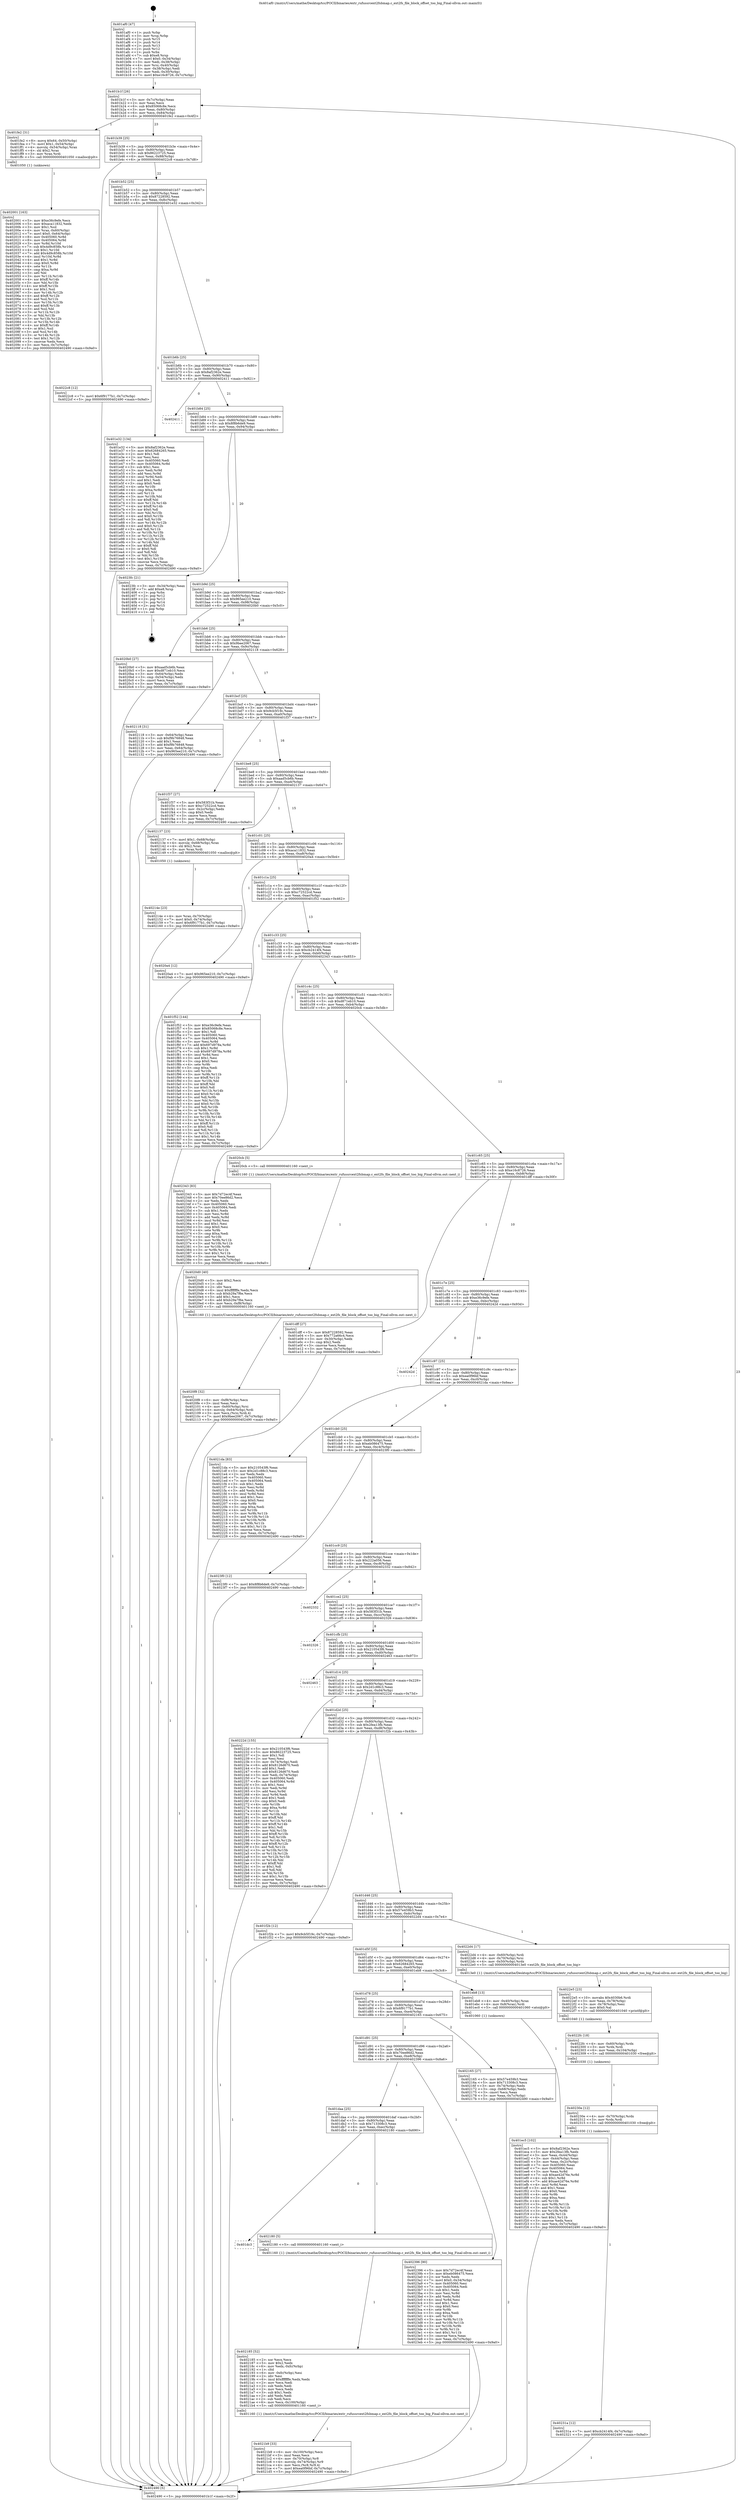digraph "0x401af0" {
  label = "0x401af0 (/mnt/c/Users/mathe/Desktop/tcc/POCII/binaries/extr_rufussrcext2fsbmap.c_ext2fs_file_block_offset_too_big_Final-ollvm.out::main(0))"
  labelloc = "t"
  node[shape=record]

  Entry [label="",width=0.3,height=0.3,shape=circle,fillcolor=black,style=filled]
  "0x401b1f" [label="{
     0x401b1f [26]\l
     | [instrs]\l
     &nbsp;&nbsp;0x401b1f \<+3\>: mov -0x7c(%rbp),%eax\l
     &nbsp;&nbsp;0x401b22 \<+2\>: mov %eax,%ecx\l
     &nbsp;&nbsp;0x401b24 \<+6\>: sub $0x85068c8e,%ecx\l
     &nbsp;&nbsp;0x401b2a \<+3\>: mov %eax,-0x80(%rbp)\l
     &nbsp;&nbsp;0x401b2d \<+6\>: mov %ecx,-0x84(%rbp)\l
     &nbsp;&nbsp;0x401b33 \<+6\>: je 0000000000401fe2 \<main+0x4f2\>\l
  }"]
  "0x401fe2" [label="{
     0x401fe2 [31]\l
     | [instrs]\l
     &nbsp;&nbsp;0x401fe2 \<+8\>: movq $0x64,-0x50(%rbp)\l
     &nbsp;&nbsp;0x401fea \<+7\>: movl $0x1,-0x54(%rbp)\l
     &nbsp;&nbsp;0x401ff1 \<+4\>: movslq -0x54(%rbp),%rax\l
     &nbsp;&nbsp;0x401ff5 \<+4\>: shl $0x2,%rax\l
     &nbsp;&nbsp;0x401ff9 \<+3\>: mov %rax,%rdi\l
     &nbsp;&nbsp;0x401ffc \<+5\>: call 0000000000401050 \<malloc@plt\>\l
     | [calls]\l
     &nbsp;&nbsp;0x401050 \{1\} (unknown)\l
  }"]
  "0x401b39" [label="{
     0x401b39 [25]\l
     | [instrs]\l
     &nbsp;&nbsp;0x401b39 \<+5\>: jmp 0000000000401b3e \<main+0x4e\>\l
     &nbsp;&nbsp;0x401b3e \<+3\>: mov -0x80(%rbp),%eax\l
     &nbsp;&nbsp;0x401b41 \<+5\>: sub $0x86223725,%eax\l
     &nbsp;&nbsp;0x401b46 \<+6\>: mov %eax,-0x88(%rbp)\l
     &nbsp;&nbsp;0x401b4c \<+6\>: je 00000000004022c8 \<main+0x7d8\>\l
  }"]
  Exit [label="",width=0.3,height=0.3,shape=circle,fillcolor=black,style=filled,peripheries=2]
  "0x4022c8" [label="{
     0x4022c8 [12]\l
     | [instrs]\l
     &nbsp;&nbsp;0x4022c8 \<+7\>: movl $0x6f9177b1,-0x7c(%rbp)\l
     &nbsp;&nbsp;0x4022cf \<+5\>: jmp 0000000000402490 \<main+0x9a0\>\l
  }"]
  "0x401b52" [label="{
     0x401b52 [25]\l
     | [instrs]\l
     &nbsp;&nbsp;0x401b52 \<+5\>: jmp 0000000000401b57 \<main+0x67\>\l
     &nbsp;&nbsp;0x401b57 \<+3\>: mov -0x80(%rbp),%eax\l
     &nbsp;&nbsp;0x401b5a \<+5\>: sub $0x87228592,%eax\l
     &nbsp;&nbsp;0x401b5f \<+6\>: mov %eax,-0x8c(%rbp)\l
     &nbsp;&nbsp;0x401b65 \<+6\>: je 0000000000401e32 \<main+0x342\>\l
  }"]
  "0x40231a" [label="{
     0x40231a [12]\l
     | [instrs]\l
     &nbsp;&nbsp;0x40231a \<+7\>: movl $0xcb2414f4,-0x7c(%rbp)\l
     &nbsp;&nbsp;0x402321 \<+5\>: jmp 0000000000402490 \<main+0x9a0\>\l
  }"]
  "0x401e32" [label="{
     0x401e32 [134]\l
     | [instrs]\l
     &nbsp;&nbsp;0x401e32 \<+5\>: mov $0x8af2362e,%eax\l
     &nbsp;&nbsp;0x401e37 \<+5\>: mov $0x62684265,%ecx\l
     &nbsp;&nbsp;0x401e3c \<+2\>: mov $0x1,%dl\l
     &nbsp;&nbsp;0x401e3e \<+2\>: xor %esi,%esi\l
     &nbsp;&nbsp;0x401e40 \<+7\>: mov 0x405060,%edi\l
     &nbsp;&nbsp;0x401e47 \<+8\>: mov 0x405064,%r8d\l
     &nbsp;&nbsp;0x401e4f \<+3\>: sub $0x1,%esi\l
     &nbsp;&nbsp;0x401e52 \<+3\>: mov %edi,%r9d\l
     &nbsp;&nbsp;0x401e55 \<+3\>: add %esi,%r9d\l
     &nbsp;&nbsp;0x401e58 \<+4\>: imul %r9d,%edi\l
     &nbsp;&nbsp;0x401e5c \<+3\>: and $0x1,%edi\l
     &nbsp;&nbsp;0x401e5f \<+3\>: cmp $0x0,%edi\l
     &nbsp;&nbsp;0x401e62 \<+4\>: sete %r10b\l
     &nbsp;&nbsp;0x401e66 \<+4\>: cmp $0xa,%r8d\l
     &nbsp;&nbsp;0x401e6a \<+4\>: setl %r11b\l
     &nbsp;&nbsp;0x401e6e \<+3\>: mov %r10b,%bl\l
     &nbsp;&nbsp;0x401e71 \<+3\>: xor $0xff,%bl\l
     &nbsp;&nbsp;0x401e74 \<+3\>: mov %r11b,%r14b\l
     &nbsp;&nbsp;0x401e77 \<+4\>: xor $0xff,%r14b\l
     &nbsp;&nbsp;0x401e7b \<+3\>: xor $0x0,%dl\l
     &nbsp;&nbsp;0x401e7e \<+3\>: mov %bl,%r15b\l
     &nbsp;&nbsp;0x401e81 \<+4\>: and $0x0,%r15b\l
     &nbsp;&nbsp;0x401e85 \<+3\>: and %dl,%r10b\l
     &nbsp;&nbsp;0x401e88 \<+3\>: mov %r14b,%r12b\l
     &nbsp;&nbsp;0x401e8b \<+4\>: and $0x0,%r12b\l
     &nbsp;&nbsp;0x401e8f \<+3\>: and %dl,%r11b\l
     &nbsp;&nbsp;0x401e92 \<+3\>: or %r10b,%r15b\l
     &nbsp;&nbsp;0x401e95 \<+3\>: or %r11b,%r12b\l
     &nbsp;&nbsp;0x401e98 \<+3\>: xor %r12b,%r15b\l
     &nbsp;&nbsp;0x401e9b \<+3\>: or %r14b,%bl\l
     &nbsp;&nbsp;0x401e9e \<+3\>: xor $0xff,%bl\l
     &nbsp;&nbsp;0x401ea1 \<+3\>: or $0x0,%dl\l
     &nbsp;&nbsp;0x401ea4 \<+2\>: and %dl,%bl\l
     &nbsp;&nbsp;0x401ea6 \<+3\>: or %bl,%r15b\l
     &nbsp;&nbsp;0x401ea9 \<+4\>: test $0x1,%r15b\l
     &nbsp;&nbsp;0x401ead \<+3\>: cmovne %ecx,%eax\l
     &nbsp;&nbsp;0x401eb0 \<+3\>: mov %eax,-0x7c(%rbp)\l
     &nbsp;&nbsp;0x401eb3 \<+5\>: jmp 0000000000402490 \<main+0x9a0\>\l
  }"]
  "0x401b6b" [label="{
     0x401b6b [25]\l
     | [instrs]\l
     &nbsp;&nbsp;0x401b6b \<+5\>: jmp 0000000000401b70 \<main+0x80\>\l
     &nbsp;&nbsp;0x401b70 \<+3\>: mov -0x80(%rbp),%eax\l
     &nbsp;&nbsp;0x401b73 \<+5\>: sub $0x8af2362e,%eax\l
     &nbsp;&nbsp;0x401b78 \<+6\>: mov %eax,-0x90(%rbp)\l
     &nbsp;&nbsp;0x401b7e \<+6\>: je 0000000000402411 \<main+0x921\>\l
  }"]
  "0x40230e" [label="{
     0x40230e [12]\l
     | [instrs]\l
     &nbsp;&nbsp;0x40230e \<+4\>: mov -0x70(%rbp),%rdx\l
     &nbsp;&nbsp;0x402312 \<+3\>: mov %rdx,%rdi\l
     &nbsp;&nbsp;0x402315 \<+5\>: call 0000000000401030 \<free@plt\>\l
     | [calls]\l
     &nbsp;&nbsp;0x401030 \{1\} (unknown)\l
  }"]
  "0x402411" [label="{
     0x402411\l
  }", style=dashed]
  "0x401b84" [label="{
     0x401b84 [25]\l
     | [instrs]\l
     &nbsp;&nbsp;0x401b84 \<+5\>: jmp 0000000000401b89 \<main+0x99\>\l
     &nbsp;&nbsp;0x401b89 \<+3\>: mov -0x80(%rbp),%eax\l
     &nbsp;&nbsp;0x401b8c \<+5\>: sub $0x8f8b6de9,%eax\l
     &nbsp;&nbsp;0x401b91 \<+6\>: mov %eax,-0x94(%rbp)\l
     &nbsp;&nbsp;0x401b97 \<+6\>: je 00000000004023fc \<main+0x90c\>\l
  }"]
  "0x4022fc" [label="{
     0x4022fc [18]\l
     | [instrs]\l
     &nbsp;&nbsp;0x4022fc \<+4\>: mov -0x60(%rbp),%rdx\l
     &nbsp;&nbsp;0x402300 \<+3\>: mov %rdx,%rdi\l
     &nbsp;&nbsp;0x402303 \<+6\>: mov %eax,-0x104(%rbp)\l
     &nbsp;&nbsp;0x402309 \<+5\>: call 0000000000401030 \<free@plt\>\l
     | [calls]\l
     &nbsp;&nbsp;0x401030 \{1\} (unknown)\l
  }"]
  "0x4023fc" [label="{
     0x4023fc [21]\l
     | [instrs]\l
     &nbsp;&nbsp;0x4023fc \<+3\>: mov -0x34(%rbp),%eax\l
     &nbsp;&nbsp;0x4023ff \<+7\>: add $0xe8,%rsp\l
     &nbsp;&nbsp;0x402406 \<+1\>: pop %rbx\l
     &nbsp;&nbsp;0x402407 \<+2\>: pop %r12\l
     &nbsp;&nbsp;0x402409 \<+2\>: pop %r13\l
     &nbsp;&nbsp;0x40240b \<+2\>: pop %r14\l
     &nbsp;&nbsp;0x40240d \<+2\>: pop %r15\l
     &nbsp;&nbsp;0x40240f \<+1\>: pop %rbp\l
     &nbsp;&nbsp;0x402410 \<+1\>: ret\l
  }"]
  "0x401b9d" [label="{
     0x401b9d [25]\l
     | [instrs]\l
     &nbsp;&nbsp;0x401b9d \<+5\>: jmp 0000000000401ba2 \<main+0xb2\>\l
     &nbsp;&nbsp;0x401ba2 \<+3\>: mov -0x80(%rbp),%eax\l
     &nbsp;&nbsp;0x401ba5 \<+5\>: sub $0x965ee210,%eax\l
     &nbsp;&nbsp;0x401baa \<+6\>: mov %eax,-0x98(%rbp)\l
     &nbsp;&nbsp;0x401bb0 \<+6\>: je 00000000004020b0 \<main+0x5c0\>\l
  }"]
  "0x4022e5" [label="{
     0x4022e5 [23]\l
     | [instrs]\l
     &nbsp;&nbsp;0x4022e5 \<+10\>: movabs $0x4030b6,%rdi\l
     &nbsp;&nbsp;0x4022ef \<+3\>: mov %eax,-0x78(%rbp)\l
     &nbsp;&nbsp;0x4022f2 \<+3\>: mov -0x78(%rbp),%esi\l
     &nbsp;&nbsp;0x4022f5 \<+2\>: mov $0x0,%al\l
     &nbsp;&nbsp;0x4022f7 \<+5\>: call 0000000000401040 \<printf@plt\>\l
     | [calls]\l
     &nbsp;&nbsp;0x401040 \{1\} (unknown)\l
  }"]
  "0x4020b0" [label="{
     0x4020b0 [27]\l
     | [instrs]\l
     &nbsp;&nbsp;0x4020b0 \<+5\>: mov $0xaad5cb6b,%eax\l
     &nbsp;&nbsp;0x4020b5 \<+5\>: mov $0xd871eb10,%ecx\l
     &nbsp;&nbsp;0x4020ba \<+3\>: mov -0x64(%rbp),%edx\l
     &nbsp;&nbsp;0x4020bd \<+3\>: cmp -0x54(%rbp),%edx\l
     &nbsp;&nbsp;0x4020c0 \<+3\>: cmovl %ecx,%eax\l
     &nbsp;&nbsp;0x4020c3 \<+3\>: mov %eax,-0x7c(%rbp)\l
     &nbsp;&nbsp;0x4020c6 \<+5\>: jmp 0000000000402490 \<main+0x9a0\>\l
  }"]
  "0x401bb6" [label="{
     0x401bb6 [25]\l
     | [instrs]\l
     &nbsp;&nbsp;0x401bb6 \<+5\>: jmp 0000000000401bbb \<main+0xcb\>\l
     &nbsp;&nbsp;0x401bbb \<+3\>: mov -0x80(%rbp),%eax\l
     &nbsp;&nbsp;0x401bbe \<+5\>: sub $0x9bee2067,%eax\l
     &nbsp;&nbsp;0x401bc3 \<+6\>: mov %eax,-0x9c(%rbp)\l
     &nbsp;&nbsp;0x401bc9 \<+6\>: je 0000000000402118 \<main+0x628\>\l
  }"]
  "0x4021b9" [label="{
     0x4021b9 [33]\l
     | [instrs]\l
     &nbsp;&nbsp;0x4021b9 \<+6\>: mov -0x100(%rbp),%ecx\l
     &nbsp;&nbsp;0x4021bf \<+3\>: imul %eax,%ecx\l
     &nbsp;&nbsp;0x4021c2 \<+4\>: mov -0x70(%rbp),%r8\l
     &nbsp;&nbsp;0x4021c6 \<+4\>: movslq -0x74(%rbp),%r9\l
     &nbsp;&nbsp;0x4021ca \<+4\>: mov %ecx,(%r8,%r9,4)\l
     &nbsp;&nbsp;0x4021ce \<+7\>: movl $0xea0f96bf,-0x7c(%rbp)\l
     &nbsp;&nbsp;0x4021d5 \<+5\>: jmp 0000000000402490 \<main+0x9a0\>\l
  }"]
  "0x402118" [label="{
     0x402118 [31]\l
     | [instrs]\l
     &nbsp;&nbsp;0x402118 \<+3\>: mov -0x64(%rbp),%eax\l
     &nbsp;&nbsp;0x40211b \<+5\>: sub $0xf9b76848,%eax\l
     &nbsp;&nbsp;0x402120 \<+3\>: add $0x1,%eax\l
     &nbsp;&nbsp;0x402123 \<+5\>: add $0xf9b76848,%eax\l
     &nbsp;&nbsp;0x402128 \<+3\>: mov %eax,-0x64(%rbp)\l
     &nbsp;&nbsp;0x40212b \<+7\>: movl $0x965ee210,-0x7c(%rbp)\l
     &nbsp;&nbsp;0x402132 \<+5\>: jmp 0000000000402490 \<main+0x9a0\>\l
  }"]
  "0x401bcf" [label="{
     0x401bcf [25]\l
     | [instrs]\l
     &nbsp;&nbsp;0x401bcf \<+5\>: jmp 0000000000401bd4 \<main+0xe4\>\l
     &nbsp;&nbsp;0x401bd4 \<+3\>: mov -0x80(%rbp),%eax\l
     &nbsp;&nbsp;0x401bd7 \<+5\>: sub $0x9cb5f19c,%eax\l
     &nbsp;&nbsp;0x401bdc \<+6\>: mov %eax,-0xa0(%rbp)\l
     &nbsp;&nbsp;0x401be2 \<+6\>: je 0000000000401f37 \<main+0x447\>\l
  }"]
  "0x402185" [label="{
     0x402185 [52]\l
     | [instrs]\l
     &nbsp;&nbsp;0x402185 \<+2\>: xor %ecx,%ecx\l
     &nbsp;&nbsp;0x402187 \<+5\>: mov $0x2,%edx\l
     &nbsp;&nbsp;0x40218c \<+6\>: mov %edx,-0xfc(%rbp)\l
     &nbsp;&nbsp;0x402192 \<+1\>: cltd\l
     &nbsp;&nbsp;0x402193 \<+6\>: mov -0xfc(%rbp),%esi\l
     &nbsp;&nbsp;0x402199 \<+2\>: idiv %esi\l
     &nbsp;&nbsp;0x40219b \<+6\>: imul $0xfffffffe,%edx,%edx\l
     &nbsp;&nbsp;0x4021a1 \<+2\>: mov %ecx,%edi\l
     &nbsp;&nbsp;0x4021a3 \<+2\>: sub %edx,%edi\l
     &nbsp;&nbsp;0x4021a5 \<+2\>: mov %ecx,%edx\l
     &nbsp;&nbsp;0x4021a7 \<+3\>: sub $0x1,%edx\l
     &nbsp;&nbsp;0x4021aa \<+2\>: add %edx,%edi\l
     &nbsp;&nbsp;0x4021ac \<+2\>: sub %edi,%ecx\l
     &nbsp;&nbsp;0x4021ae \<+6\>: mov %ecx,-0x100(%rbp)\l
     &nbsp;&nbsp;0x4021b4 \<+5\>: call 0000000000401160 \<next_i\>\l
     | [calls]\l
     &nbsp;&nbsp;0x401160 \{1\} (/mnt/c/Users/mathe/Desktop/tcc/POCII/binaries/extr_rufussrcext2fsbmap.c_ext2fs_file_block_offset_too_big_Final-ollvm.out::next_i)\l
  }"]
  "0x401f37" [label="{
     0x401f37 [27]\l
     | [instrs]\l
     &nbsp;&nbsp;0x401f37 \<+5\>: mov $0x583f31b,%eax\l
     &nbsp;&nbsp;0x401f3c \<+5\>: mov $0xc72522cd,%ecx\l
     &nbsp;&nbsp;0x401f41 \<+3\>: mov -0x2c(%rbp),%edx\l
     &nbsp;&nbsp;0x401f44 \<+3\>: cmp $0x0,%edx\l
     &nbsp;&nbsp;0x401f47 \<+3\>: cmove %ecx,%eax\l
     &nbsp;&nbsp;0x401f4a \<+3\>: mov %eax,-0x7c(%rbp)\l
     &nbsp;&nbsp;0x401f4d \<+5\>: jmp 0000000000402490 \<main+0x9a0\>\l
  }"]
  "0x401be8" [label="{
     0x401be8 [25]\l
     | [instrs]\l
     &nbsp;&nbsp;0x401be8 \<+5\>: jmp 0000000000401bed \<main+0xfd\>\l
     &nbsp;&nbsp;0x401bed \<+3\>: mov -0x80(%rbp),%eax\l
     &nbsp;&nbsp;0x401bf0 \<+5\>: sub $0xaad5cb6b,%eax\l
     &nbsp;&nbsp;0x401bf5 \<+6\>: mov %eax,-0xa4(%rbp)\l
     &nbsp;&nbsp;0x401bfb \<+6\>: je 0000000000402137 \<main+0x647\>\l
  }"]
  "0x401dc3" [label="{
     0x401dc3\l
  }", style=dashed]
  "0x402137" [label="{
     0x402137 [23]\l
     | [instrs]\l
     &nbsp;&nbsp;0x402137 \<+7\>: movl $0x1,-0x68(%rbp)\l
     &nbsp;&nbsp;0x40213e \<+4\>: movslq -0x68(%rbp),%rax\l
     &nbsp;&nbsp;0x402142 \<+4\>: shl $0x2,%rax\l
     &nbsp;&nbsp;0x402146 \<+3\>: mov %rax,%rdi\l
     &nbsp;&nbsp;0x402149 \<+5\>: call 0000000000401050 \<malloc@plt\>\l
     | [calls]\l
     &nbsp;&nbsp;0x401050 \{1\} (unknown)\l
  }"]
  "0x401c01" [label="{
     0x401c01 [25]\l
     | [instrs]\l
     &nbsp;&nbsp;0x401c01 \<+5\>: jmp 0000000000401c06 \<main+0x116\>\l
     &nbsp;&nbsp;0x401c06 \<+3\>: mov -0x80(%rbp),%eax\l
     &nbsp;&nbsp;0x401c09 \<+5\>: sub $0xaca11832,%eax\l
     &nbsp;&nbsp;0x401c0e \<+6\>: mov %eax,-0xa8(%rbp)\l
     &nbsp;&nbsp;0x401c14 \<+6\>: je 00000000004020a4 \<main+0x5b4\>\l
  }"]
  "0x402180" [label="{
     0x402180 [5]\l
     | [instrs]\l
     &nbsp;&nbsp;0x402180 \<+5\>: call 0000000000401160 \<next_i\>\l
     | [calls]\l
     &nbsp;&nbsp;0x401160 \{1\} (/mnt/c/Users/mathe/Desktop/tcc/POCII/binaries/extr_rufussrcext2fsbmap.c_ext2fs_file_block_offset_too_big_Final-ollvm.out::next_i)\l
  }"]
  "0x4020a4" [label="{
     0x4020a4 [12]\l
     | [instrs]\l
     &nbsp;&nbsp;0x4020a4 \<+7\>: movl $0x965ee210,-0x7c(%rbp)\l
     &nbsp;&nbsp;0x4020ab \<+5\>: jmp 0000000000402490 \<main+0x9a0\>\l
  }"]
  "0x401c1a" [label="{
     0x401c1a [25]\l
     | [instrs]\l
     &nbsp;&nbsp;0x401c1a \<+5\>: jmp 0000000000401c1f \<main+0x12f\>\l
     &nbsp;&nbsp;0x401c1f \<+3\>: mov -0x80(%rbp),%eax\l
     &nbsp;&nbsp;0x401c22 \<+5\>: sub $0xc72522cd,%eax\l
     &nbsp;&nbsp;0x401c27 \<+6\>: mov %eax,-0xac(%rbp)\l
     &nbsp;&nbsp;0x401c2d \<+6\>: je 0000000000401f52 \<main+0x462\>\l
  }"]
  "0x401daa" [label="{
     0x401daa [25]\l
     | [instrs]\l
     &nbsp;&nbsp;0x401daa \<+5\>: jmp 0000000000401daf \<main+0x2bf\>\l
     &nbsp;&nbsp;0x401daf \<+3\>: mov -0x80(%rbp),%eax\l
     &nbsp;&nbsp;0x401db2 \<+5\>: sub $0x713308c3,%eax\l
     &nbsp;&nbsp;0x401db7 \<+6\>: mov %eax,-0xec(%rbp)\l
     &nbsp;&nbsp;0x401dbd \<+6\>: je 0000000000402180 \<main+0x690\>\l
  }"]
  "0x401f52" [label="{
     0x401f52 [144]\l
     | [instrs]\l
     &nbsp;&nbsp;0x401f52 \<+5\>: mov $0xe36c9efe,%eax\l
     &nbsp;&nbsp;0x401f57 \<+5\>: mov $0x85068c8e,%ecx\l
     &nbsp;&nbsp;0x401f5c \<+2\>: mov $0x1,%dl\l
     &nbsp;&nbsp;0x401f5e \<+7\>: mov 0x405060,%esi\l
     &nbsp;&nbsp;0x401f65 \<+7\>: mov 0x405064,%edi\l
     &nbsp;&nbsp;0x401f6c \<+3\>: mov %esi,%r8d\l
     &nbsp;&nbsp;0x401f6f \<+7\>: add $0x697d978a,%r8d\l
     &nbsp;&nbsp;0x401f76 \<+4\>: sub $0x1,%r8d\l
     &nbsp;&nbsp;0x401f7a \<+7\>: sub $0x697d978a,%r8d\l
     &nbsp;&nbsp;0x401f81 \<+4\>: imul %r8d,%esi\l
     &nbsp;&nbsp;0x401f85 \<+3\>: and $0x1,%esi\l
     &nbsp;&nbsp;0x401f88 \<+3\>: cmp $0x0,%esi\l
     &nbsp;&nbsp;0x401f8b \<+4\>: sete %r9b\l
     &nbsp;&nbsp;0x401f8f \<+3\>: cmp $0xa,%edi\l
     &nbsp;&nbsp;0x401f92 \<+4\>: setl %r10b\l
     &nbsp;&nbsp;0x401f96 \<+3\>: mov %r9b,%r11b\l
     &nbsp;&nbsp;0x401f99 \<+4\>: xor $0xff,%r11b\l
     &nbsp;&nbsp;0x401f9d \<+3\>: mov %r10b,%bl\l
     &nbsp;&nbsp;0x401fa0 \<+3\>: xor $0xff,%bl\l
     &nbsp;&nbsp;0x401fa3 \<+3\>: xor $0x0,%dl\l
     &nbsp;&nbsp;0x401fa6 \<+3\>: mov %r11b,%r14b\l
     &nbsp;&nbsp;0x401fa9 \<+4\>: and $0x0,%r14b\l
     &nbsp;&nbsp;0x401fad \<+3\>: and %dl,%r9b\l
     &nbsp;&nbsp;0x401fb0 \<+3\>: mov %bl,%r15b\l
     &nbsp;&nbsp;0x401fb3 \<+4\>: and $0x0,%r15b\l
     &nbsp;&nbsp;0x401fb7 \<+3\>: and %dl,%r10b\l
     &nbsp;&nbsp;0x401fba \<+3\>: or %r9b,%r14b\l
     &nbsp;&nbsp;0x401fbd \<+3\>: or %r10b,%r15b\l
     &nbsp;&nbsp;0x401fc0 \<+3\>: xor %r15b,%r14b\l
     &nbsp;&nbsp;0x401fc3 \<+3\>: or %bl,%r11b\l
     &nbsp;&nbsp;0x401fc6 \<+4\>: xor $0xff,%r11b\l
     &nbsp;&nbsp;0x401fca \<+3\>: or $0x0,%dl\l
     &nbsp;&nbsp;0x401fcd \<+3\>: and %dl,%r11b\l
     &nbsp;&nbsp;0x401fd0 \<+3\>: or %r11b,%r14b\l
     &nbsp;&nbsp;0x401fd3 \<+4\>: test $0x1,%r14b\l
     &nbsp;&nbsp;0x401fd7 \<+3\>: cmovne %ecx,%eax\l
     &nbsp;&nbsp;0x401fda \<+3\>: mov %eax,-0x7c(%rbp)\l
     &nbsp;&nbsp;0x401fdd \<+5\>: jmp 0000000000402490 \<main+0x9a0\>\l
  }"]
  "0x401c33" [label="{
     0x401c33 [25]\l
     | [instrs]\l
     &nbsp;&nbsp;0x401c33 \<+5\>: jmp 0000000000401c38 \<main+0x148\>\l
     &nbsp;&nbsp;0x401c38 \<+3\>: mov -0x80(%rbp),%eax\l
     &nbsp;&nbsp;0x401c3b \<+5\>: sub $0xcb2414f4,%eax\l
     &nbsp;&nbsp;0x401c40 \<+6\>: mov %eax,-0xb0(%rbp)\l
     &nbsp;&nbsp;0x401c46 \<+6\>: je 0000000000402343 \<main+0x853\>\l
  }"]
  "0x402396" [label="{
     0x402396 [90]\l
     | [instrs]\l
     &nbsp;&nbsp;0x402396 \<+5\>: mov $0x7d72ec4f,%eax\l
     &nbsp;&nbsp;0x40239b \<+5\>: mov $0xeb086475,%ecx\l
     &nbsp;&nbsp;0x4023a0 \<+2\>: xor %edx,%edx\l
     &nbsp;&nbsp;0x4023a2 \<+7\>: movl $0x0,-0x34(%rbp)\l
     &nbsp;&nbsp;0x4023a9 \<+7\>: mov 0x405060,%esi\l
     &nbsp;&nbsp;0x4023b0 \<+7\>: mov 0x405064,%edi\l
     &nbsp;&nbsp;0x4023b7 \<+3\>: sub $0x1,%edx\l
     &nbsp;&nbsp;0x4023ba \<+3\>: mov %esi,%r8d\l
     &nbsp;&nbsp;0x4023bd \<+3\>: add %edx,%r8d\l
     &nbsp;&nbsp;0x4023c0 \<+4\>: imul %r8d,%esi\l
     &nbsp;&nbsp;0x4023c4 \<+3\>: and $0x1,%esi\l
     &nbsp;&nbsp;0x4023c7 \<+3\>: cmp $0x0,%esi\l
     &nbsp;&nbsp;0x4023ca \<+4\>: sete %r9b\l
     &nbsp;&nbsp;0x4023ce \<+3\>: cmp $0xa,%edi\l
     &nbsp;&nbsp;0x4023d1 \<+4\>: setl %r10b\l
     &nbsp;&nbsp;0x4023d5 \<+3\>: mov %r9b,%r11b\l
     &nbsp;&nbsp;0x4023d8 \<+3\>: and %r10b,%r11b\l
     &nbsp;&nbsp;0x4023db \<+3\>: xor %r10b,%r9b\l
     &nbsp;&nbsp;0x4023de \<+3\>: or %r9b,%r11b\l
     &nbsp;&nbsp;0x4023e1 \<+4\>: test $0x1,%r11b\l
     &nbsp;&nbsp;0x4023e5 \<+3\>: cmovne %ecx,%eax\l
     &nbsp;&nbsp;0x4023e8 \<+3\>: mov %eax,-0x7c(%rbp)\l
     &nbsp;&nbsp;0x4023eb \<+5\>: jmp 0000000000402490 \<main+0x9a0\>\l
  }"]
  "0x402343" [label="{
     0x402343 [83]\l
     | [instrs]\l
     &nbsp;&nbsp;0x402343 \<+5\>: mov $0x7d72ec4f,%eax\l
     &nbsp;&nbsp;0x402348 \<+5\>: mov $0x70ee86d2,%ecx\l
     &nbsp;&nbsp;0x40234d \<+2\>: xor %edx,%edx\l
     &nbsp;&nbsp;0x40234f \<+7\>: mov 0x405060,%esi\l
     &nbsp;&nbsp;0x402356 \<+7\>: mov 0x405064,%edi\l
     &nbsp;&nbsp;0x40235d \<+3\>: sub $0x1,%edx\l
     &nbsp;&nbsp;0x402360 \<+3\>: mov %esi,%r8d\l
     &nbsp;&nbsp;0x402363 \<+3\>: add %edx,%r8d\l
     &nbsp;&nbsp;0x402366 \<+4\>: imul %r8d,%esi\l
     &nbsp;&nbsp;0x40236a \<+3\>: and $0x1,%esi\l
     &nbsp;&nbsp;0x40236d \<+3\>: cmp $0x0,%esi\l
     &nbsp;&nbsp;0x402370 \<+4\>: sete %r9b\l
     &nbsp;&nbsp;0x402374 \<+3\>: cmp $0xa,%edi\l
     &nbsp;&nbsp;0x402377 \<+4\>: setl %r10b\l
     &nbsp;&nbsp;0x40237b \<+3\>: mov %r9b,%r11b\l
     &nbsp;&nbsp;0x40237e \<+3\>: and %r10b,%r11b\l
     &nbsp;&nbsp;0x402381 \<+3\>: xor %r10b,%r9b\l
     &nbsp;&nbsp;0x402384 \<+3\>: or %r9b,%r11b\l
     &nbsp;&nbsp;0x402387 \<+4\>: test $0x1,%r11b\l
     &nbsp;&nbsp;0x40238b \<+3\>: cmovne %ecx,%eax\l
     &nbsp;&nbsp;0x40238e \<+3\>: mov %eax,-0x7c(%rbp)\l
     &nbsp;&nbsp;0x402391 \<+5\>: jmp 0000000000402490 \<main+0x9a0\>\l
  }"]
  "0x401c4c" [label="{
     0x401c4c [25]\l
     | [instrs]\l
     &nbsp;&nbsp;0x401c4c \<+5\>: jmp 0000000000401c51 \<main+0x161\>\l
     &nbsp;&nbsp;0x401c51 \<+3\>: mov -0x80(%rbp),%eax\l
     &nbsp;&nbsp;0x401c54 \<+5\>: sub $0xd871eb10,%eax\l
     &nbsp;&nbsp;0x401c59 \<+6\>: mov %eax,-0xb4(%rbp)\l
     &nbsp;&nbsp;0x401c5f \<+6\>: je 00000000004020cb \<main+0x5db\>\l
  }"]
  "0x401d91" [label="{
     0x401d91 [25]\l
     | [instrs]\l
     &nbsp;&nbsp;0x401d91 \<+5\>: jmp 0000000000401d96 \<main+0x2a6\>\l
     &nbsp;&nbsp;0x401d96 \<+3\>: mov -0x80(%rbp),%eax\l
     &nbsp;&nbsp;0x401d99 \<+5\>: sub $0x70ee86d2,%eax\l
     &nbsp;&nbsp;0x401d9e \<+6\>: mov %eax,-0xe8(%rbp)\l
     &nbsp;&nbsp;0x401da4 \<+6\>: je 0000000000402396 \<main+0x8a6\>\l
  }"]
  "0x4020cb" [label="{
     0x4020cb [5]\l
     | [instrs]\l
     &nbsp;&nbsp;0x4020cb \<+5\>: call 0000000000401160 \<next_i\>\l
     | [calls]\l
     &nbsp;&nbsp;0x401160 \{1\} (/mnt/c/Users/mathe/Desktop/tcc/POCII/binaries/extr_rufussrcext2fsbmap.c_ext2fs_file_block_offset_too_big_Final-ollvm.out::next_i)\l
  }"]
  "0x401c65" [label="{
     0x401c65 [25]\l
     | [instrs]\l
     &nbsp;&nbsp;0x401c65 \<+5\>: jmp 0000000000401c6a \<main+0x17a\>\l
     &nbsp;&nbsp;0x401c6a \<+3\>: mov -0x80(%rbp),%eax\l
     &nbsp;&nbsp;0x401c6d \<+5\>: sub $0xe16c8726,%eax\l
     &nbsp;&nbsp;0x401c72 \<+6\>: mov %eax,-0xb8(%rbp)\l
     &nbsp;&nbsp;0x401c78 \<+6\>: je 0000000000401dff \<main+0x30f\>\l
  }"]
  "0x402165" [label="{
     0x402165 [27]\l
     | [instrs]\l
     &nbsp;&nbsp;0x402165 \<+5\>: mov $0x57e459b3,%eax\l
     &nbsp;&nbsp;0x40216a \<+5\>: mov $0x713308c3,%ecx\l
     &nbsp;&nbsp;0x40216f \<+3\>: mov -0x74(%rbp),%edx\l
     &nbsp;&nbsp;0x402172 \<+3\>: cmp -0x68(%rbp),%edx\l
     &nbsp;&nbsp;0x402175 \<+3\>: cmovl %ecx,%eax\l
     &nbsp;&nbsp;0x402178 \<+3\>: mov %eax,-0x7c(%rbp)\l
     &nbsp;&nbsp;0x40217b \<+5\>: jmp 0000000000402490 \<main+0x9a0\>\l
  }"]
  "0x401dff" [label="{
     0x401dff [27]\l
     | [instrs]\l
     &nbsp;&nbsp;0x401dff \<+5\>: mov $0x87228592,%eax\l
     &nbsp;&nbsp;0x401e04 \<+5\>: mov $0x772a66c4,%ecx\l
     &nbsp;&nbsp;0x401e09 \<+3\>: mov -0x30(%rbp),%edx\l
     &nbsp;&nbsp;0x401e0c \<+3\>: cmp $0x2,%edx\l
     &nbsp;&nbsp;0x401e0f \<+3\>: cmovne %ecx,%eax\l
     &nbsp;&nbsp;0x401e12 \<+3\>: mov %eax,-0x7c(%rbp)\l
     &nbsp;&nbsp;0x401e15 \<+5\>: jmp 0000000000402490 \<main+0x9a0\>\l
  }"]
  "0x401c7e" [label="{
     0x401c7e [25]\l
     | [instrs]\l
     &nbsp;&nbsp;0x401c7e \<+5\>: jmp 0000000000401c83 \<main+0x193\>\l
     &nbsp;&nbsp;0x401c83 \<+3\>: mov -0x80(%rbp),%eax\l
     &nbsp;&nbsp;0x401c86 \<+5\>: sub $0xe36c9efe,%eax\l
     &nbsp;&nbsp;0x401c8b \<+6\>: mov %eax,-0xbc(%rbp)\l
     &nbsp;&nbsp;0x401c91 \<+6\>: je 000000000040242d \<main+0x93d\>\l
  }"]
  "0x402490" [label="{
     0x402490 [5]\l
     | [instrs]\l
     &nbsp;&nbsp;0x402490 \<+5\>: jmp 0000000000401b1f \<main+0x2f\>\l
  }"]
  "0x401af0" [label="{
     0x401af0 [47]\l
     | [instrs]\l
     &nbsp;&nbsp;0x401af0 \<+1\>: push %rbp\l
     &nbsp;&nbsp;0x401af1 \<+3\>: mov %rsp,%rbp\l
     &nbsp;&nbsp;0x401af4 \<+2\>: push %r15\l
     &nbsp;&nbsp;0x401af6 \<+2\>: push %r14\l
     &nbsp;&nbsp;0x401af8 \<+2\>: push %r13\l
     &nbsp;&nbsp;0x401afa \<+2\>: push %r12\l
     &nbsp;&nbsp;0x401afc \<+1\>: push %rbx\l
     &nbsp;&nbsp;0x401afd \<+7\>: sub $0xe8,%rsp\l
     &nbsp;&nbsp;0x401b04 \<+7\>: movl $0x0,-0x34(%rbp)\l
     &nbsp;&nbsp;0x401b0b \<+3\>: mov %edi,-0x38(%rbp)\l
     &nbsp;&nbsp;0x401b0e \<+4\>: mov %rsi,-0x40(%rbp)\l
     &nbsp;&nbsp;0x401b12 \<+3\>: mov -0x38(%rbp),%edi\l
     &nbsp;&nbsp;0x401b15 \<+3\>: mov %edi,-0x30(%rbp)\l
     &nbsp;&nbsp;0x401b18 \<+7\>: movl $0xe16c8726,-0x7c(%rbp)\l
  }"]
  "0x40214e" [label="{
     0x40214e [23]\l
     | [instrs]\l
     &nbsp;&nbsp;0x40214e \<+4\>: mov %rax,-0x70(%rbp)\l
     &nbsp;&nbsp;0x402152 \<+7\>: movl $0x0,-0x74(%rbp)\l
     &nbsp;&nbsp;0x402159 \<+7\>: movl $0x6f9177b1,-0x7c(%rbp)\l
     &nbsp;&nbsp;0x402160 \<+5\>: jmp 0000000000402490 \<main+0x9a0\>\l
  }"]
  "0x40242d" [label="{
     0x40242d\l
  }", style=dashed]
  "0x401c97" [label="{
     0x401c97 [25]\l
     | [instrs]\l
     &nbsp;&nbsp;0x401c97 \<+5\>: jmp 0000000000401c9c \<main+0x1ac\>\l
     &nbsp;&nbsp;0x401c9c \<+3\>: mov -0x80(%rbp),%eax\l
     &nbsp;&nbsp;0x401c9f \<+5\>: sub $0xea0f96bf,%eax\l
     &nbsp;&nbsp;0x401ca4 \<+6\>: mov %eax,-0xc0(%rbp)\l
     &nbsp;&nbsp;0x401caa \<+6\>: je 00000000004021da \<main+0x6ea\>\l
  }"]
  "0x4020f8" [label="{
     0x4020f8 [32]\l
     | [instrs]\l
     &nbsp;&nbsp;0x4020f8 \<+6\>: mov -0xf8(%rbp),%ecx\l
     &nbsp;&nbsp;0x4020fe \<+3\>: imul %eax,%ecx\l
     &nbsp;&nbsp;0x402101 \<+4\>: mov -0x60(%rbp),%rsi\l
     &nbsp;&nbsp;0x402105 \<+4\>: movslq -0x64(%rbp),%rdi\l
     &nbsp;&nbsp;0x402109 \<+3\>: mov %ecx,(%rsi,%rdi,4)\l
     &nbsp;&nbsp;0x40210c \<+7\>: movl $0x9bee2067,-0x7c(%rbp)\l
     &nbsp;&nbsp;0x402113 \<+5\>: jmp 0000000000402490 \<main+0x9a0\>\l
  }"]
  "0x4021da" [label="{
     0x4021da [83]\l
     | [instrs]\l
     &nbsp;&nbsp;0x4021da \<+5\>: mov $0x210543f6,%eax\l
     &nbsp;&nbsp;0x4021df \<+5\>: mov $0x2d1c88c3,%ecx\l
     &nbsp;&nbsp;0x4021e4 \<+2\>: xor %edx,%edx\l
     &nbsp;&nbsp;0x4021e6 \<+7\>: mov 0x405060,%esi\l
     &nbsp;&nbsp;0x4021ed \<+7\>: mov 0x405064,%edi\l
     &nbsp;&nbsp;0x4021f4 \<+3\>: sub $0x1,%edx\l
     &nbsp;&nbsp;0x4021f7 \<+3\>: mov %esi,%r8d\l
     &nbsp;&nbsp;0x4021fa \<+3\>: add %edx,%r8d\l
     &nbsp;&nbsp;0x4021fd \<+4\>: imul %r8d,%esi\l
     &nbsp;&nbsp;0x402201 \<+3\>: and $0x1,%esi\l
     &nbsp;&nbsp;0x402204 \<+3\>: cmp $0x0,%esi\l
     &nbsp;&nbsp;0x402207 \<+4\>: sete %r9b\l
     &nbsp;&nbsp;0x40220b \<+3\>: cmp $0xa,%edi\l
     &nbsp;&nbsp;0x40220e \<+4\>: setl %r10b\l
     &nbsp;&nbsp;0x402212 \<+3\>: mov %r9b,%r11b\l
     &nbsp;&nbsp;0x402215 \<+3\>: and %r10b,%r11b\l
     &nbsp;&nbsp;0x402218 \<+3\>: xor %r10b,%r9b\l
     &nbsp;&nbsp;0x40221b \<+3\>: or %r9b,%r11b\l
     &nbsp;&nbsp;0x40221e \<+4\>: test $0x1,%r11b\l
     &nbsp;&nbsp;0x402222 \<+3\>: cmovne %ecx,%eax\l
     &nbsp;&nbsp;0x402225 \<+3\>: mov %eax,-0x7c(%rbp)\l
     &nbsp;&nbsp;0x402228 \<+5\>: jmp 0000000000402490 \<main+0x9a0\>\l
  }"]
  "0x401cb0" [label="{
     0x401cb0 [25]\l
     | [instrs]\l
     &nbsp;&nbsp;0x401cb0 \<+5\>: jmp 0000000000401cb5 \<main+0x1c5\>\l
     &nbsp;&nbsp;0x401cb5 \<+3\>: mov -0x80(%rbp),%eax\l
     &nbsp;&nbsp;0x401cb8 \<+5\>: sub $0xeb086475,%eax\l
     &nbsp;&nbsp;0x401cbd \<+6\>: mov %eax,-0xc4(%rbp)\l
     &nbsp;&nbsp;0x401cc3 \<+6\>: je 00000000004023f0 \<main+0x900\>\l
  }"]
  "0x4020d0" [label="{
     0x4020d0 [40]\l
     | [instrs]\l
     &nbsp;&nbsp;0x4020d0 \<+5\>: mov $0x2,%ecx\l
     &nbsp;&nbsp;0x4020d5 \<+1\>: cltd\l
     &nbsp;&nbsp;0x4020d6 \<+2\>: idiv %ecx\l
     &nbsp;&nbsp;0x4020d8 \<+6\>: imul $0xfffffffe,%edx,%ecx\l
     &nbsp;&nbsp;0x4020de \<+6\>: sub $0xb29a7f6e,%ecx\l
     &nbsp;&nbsp;0x4020e4 \<+3\>: add $0x1,%ecx\l
     &nbsp;&nbsp;0x4020e7 \<+6\>: add $0xb29a7f6e,%ecx\l
     &nbsp;&nbsp;0x4020ed \<+6\>: mov %ecx,-0xf8(%rbp)\l
     &nbsp;&nbsp;0x4020f3 \<+5\>: call 0000000000401160 \<next_i\>\l
     | [calls]\l
     &nbsp;&nbsp;0x401160 \{1\} (/mnt/c/Users/mathe/Desktop/tcc/POCII/binaries/extr_rufussrcext2fsbmap.c_ext2fs_file_block_offset_too_big_Final-ollvm.out::next_i)\l
  }"]
  "0x4023f0" [label="{
     0x4023f0 [12]\l
     | [instrs]\l
     &nbsp;&nbsp;0x4023f0 \<+7\>: movl $0x8f8b6de9,-0x7c(%rbp)\l
     &nbsp;&nbsp;0x4023f7 \<+5\>: jmp 0000000000402490 \<main+0x9a0\>\l
  }"]
  "0x401cc9" [label="{
     0x401cc9 [25]\l
     | [instrs]\l
     &nbsp;&nbsp;0x401cc9 \<+5\>: jmp 0000000000401cce \<main+0x1de\>\l
     &nbsp;&nbsp;0x401cce \<+3\>: mov -0x80(%rbp),%eax\l
     &nbsp;&nbsp;0x401cd1 \<+5\>: sub $0x222a056,%eax\l
     &nbsp;&nbsp;0x401cd6 \<+6\>: mov %eax,-0xc8(%rbp)\l
     &nbsp;&nbsp;0x401cdc \<+6\>: je 0000000000402332 \<main+0x842\>\l
  }"]
  "0x402001" [label="{
     0x402001 [163]\l
     | [instrs]\l
     &nbsp;&nbsp;0x402001 \<+5\>: mov $0xe36c9efe,%ecx\l
     &nbsp;&nbsp;0x402006 \<+5\>: mov $0xaca11832,%edx\l
     &nbsp;&nbsp;0x40200b \<+3\>: mov $0x1,%sil\l
     &nbsp;&nbsp;0x40200e \<+4\>: mov %rax,-0x60(%rbp)\l
     &nbsp;&nbsp;0x402012 \<+7\>: movl $0x0,-0x64(%rbp)\l
     &nbsp;&nbsp;0x402019 \<+8\>: mov 0x405060,%r8d\l
     &nbsp;&nbsp;0x402021 \<+8\>: mov 0x405064,%r9d\l
     &nbsp;&nbsp;0x402029 \<+3\>: mov %r8d,%r10d\l
     &nbsp;&nbsp;0x40202c \<+7\>: sub $0x4d9c858b,%r10d\l
     &nbsp;&nbsp;0x402033 \<+4\>: sub $0x1,%r10d\l
     &nbsp;&nbsp;0x402037 \<+7\>: add $0x4d9c858b,%r10d\l
     &nbsp;&nbsp;0x40203e \<+4\>: imul %r10d,%r8d\l
     &nbsp;&nbsp;0x402042 \<+4\>: and $0x1,%r8d\l
     &nbsp;&nbsp;0x402046 \<+4\>: cmp $0x0,%r8d\l
     &nbsp;&nbsp;0x40204a \<+4\>: sete %r11b\l
     &nbsp;&nbsp;0x40204e \<+4\>: cmp $0xa,%r9d\l
     &nbsp;&nbsp;0x402052 \<+3\>: setl %bl\l
     &nbsp;&nbsp;0x402055 \<+3\>: mov %r11b,%r14b\l
     &nbsp;&nbsp;0x402058 \<+4\>: xor $0xff,%r14b\l
     &nbsp;&nbsp;0x40205c \<+3\>: mov %bl,%r15b\l
     &nbsp;&nbsp;0x40205f \<+4\>: xor $0xff,%r15b\l
     &nbsp;&nbsp;0x402063 \<+4\>: xor $0x1,%sil\l
     &nbsp;&nbsp;0x402067 \<+3\>: mov %r14b,%r12b\l
     &nbsp;&nbsp;0x40206a \<+4\>: and $0xff,%r12b\l
     &nbsp;&nbsp;0x40206e \<+3\>: and %sil,%r11b\l
     &nbsp;&nbsp;0x402071 \<+3\>: mov %r15b,%r13b\l
     &nbsp;&nbsp;0x402074 \<+4\>: and $0xff,%r13b\l
     &nbsp;&nbsp;0x402078 \<+3\>: and %sil,%bl\l
     &nbsp;&nbsp;0x40207b \<+3\>: or %r11b,%r12b\l
     &nbsp;&nbsp;0x40207e \<+3\>: or %bl,%r13b\l
     &nbsp;&nbsp;0x402081 \<+3\>: xor %r13b,%r12b\l
     &nbsp;&nbsp;0x402084 \<+3\>: or %r15b,%r14b\l
     &nbsp;&nbsp;0x402087 \<+4\>: xor $0xff,%r14b\l
     &nbsp;&nbsp;0x40208b \<+4\>: or $0x1,%sil\l
     &nbsp;&nbsp;0x40208f \<+3\>: and %sil,%r14b\l
     &nbsp;&nbsp;0x402092 \<+3\>: or %r14b,%r12b\l
     &nbsp;&nbsp;0x402095 \<+4\>: test $0x1,%r12b\l
     &nbsp;&nbsp;0x402099 \<+3\>: cmovne %edx,%ecx\l
     &nbsp;&nbsp;0x40209c \<+3\>: mov %ecx,-0x7c(%rbp)\l
     &nbsp;&nbsp;0x40209f \<+5\>: jmp 0000000000402490 \<main+0x9a0\>\l
  }"]
  "0x402332" [label="{
     0x402332\l
  }", style=dashed]
  "0x401ce2" [label="{
     0x401ce2 [25]\l
     | [instrs]\l
     &nbsp;&nbsp;0x401ce2 \<+5\>: jmp 0000000000401ce7 \<main+0x1f7\>\l
     &nbsp;&nbsp;0x401ce7 \<+3\>: mov -0x80(%rbp),%eax\l
     &nbsp;&nbsp;0x401cea \<+5\>: sub $0x583f31b,%eax\l
     &nbsp;&nbsp;0x401cef \<+6\>: mov %eax,-0xcc(%rbp)\l
     &nbsp;&nbsp;0x401cf5 \<+6\>: je 0000000000402326 \<main+0x836\>\l
  }"]
  "0x401ec5" [label="{
     0x401ec5 [102]\l
     | [instrs]\l
     &nbsp;&nbsp;0x401ec5 \<+5\>: mov $0x8af2362e,%ecx\l
     &nbsp;&nbsp;0x401eca \<+5\>: mov $0x2fea13fb,%edx\l
     &nbsp;&nbsp;0x401ecf \<+3\>: mov %eax,-0x44(%rbp)\l
     &nbsp;&nbsp;0x401ed2 \<+3\>: mov -0x44(%rbp),%eax\l
     &nbsp;&nbsp;0x401ed5 \<+3\>: mov %eax,-0x2c(%rbp)\l
     &nbsp;&nbsp;0x401ed8 \<+7\>: mov 0x405060,%eax\l
     &nbsp;&nbsp;0x401edf \<+7\>: mov 0x405064,%esi\l
     &nbsp;&nbsp;0x401ee6 \<+3\>: mov %eax,%r8d\l
     &nbsp;&nbsp;0x401ee9 \<+7\>: sub $0xae42d76e,%r8d\l
     &nbsp;&nbsp;0x401ef0 \<+4\>: sub $0x1,%r8d\l
     &nbsp;&nbsp;0x401ef4 \<+7\>: add $0xae42d76e,%r8d\l
     &nbsp;&nbsp;0x401efb \<+4\>: imul %r8d,%eax\l
     &nbsp;&nbsp;0x401eff \<+3\>: and $0x1,%eax\l
     &nbsp;&nbsp;0x401f02 \<+3\>: cmp $0x0,%eax\l
     &nbsp;&nbsp;0x401f05 \<+4\>: sete %r9b\l
     &nbsp;&nbsp;0x401f09 \<+3\>: cmp $0xa,%esi\l
     &nbsp;&nbsp;0x401f0c \<+4\>: setl %r10b\l
     &nbsp;&nbsp;0x401f10 \<+3\>: mov %r9b,%r11b\l
     &nbsp;&nbsp;0x401f13 \<+3\>: and %r10b,%r11b\l
     &nbsp;&nbsp;0x401f16 \<+3\>: xor %r10b,%r9b\l
     &nbsp;&nbsp;0x401f19 \<+3\>: or %r9b,%r11b\l
     &nbsp;&nbsp;0x401f1c \<+4\>: test $0x1,%r11b\l
     &nbsp;&nbsp;0x401f20 \<+3\>: cmovne %edx,%ecx\l
     &nbsp;&nbsp;0x401f23 \<+3\>: mov %ecx,-0x7c(%rbp)\l
     &nbsp;&nbsp;0x401f26 \<+5\>: jmp 0000000000402490 \<main+0x9a0\>\l
  }"]
  "0x402326" [label="{
     0x402326\l
  }", style=dashed]
  "0x401cfb" [label="{
     0x401cfb [25]\l
     | [instrs]\l
     &nbsp;&nbsp;0x401cfb \<+5\>: jmp 0000000000401d00 \<main+0x210\>\l
     &nbsp;&nbsp;0x401d00 \<+3\>: mov -0x80(%rbp),%eax\l
     &nbsp;&nbsp;0x401d03 \<+5\>: sub $0x210543f6,%eax\l
     &nbsp;&nbsp;0x401d08 \<+6\>: mov %eax,-0xd0(%rbp)\l
     &nbsp;&nbsp;0x401d0e \<+6\>: je 0000000000402463 \<main+0x973\>\l
  }"]
  "0x401d78" [label="{
     0x401d78 [25]\l
     | [instrs]\l
     &nbsp;&nbsp;0x401d78 \<+5\>: jmp 0000000000401d7d \<main+0x28d\>\l
     &nbsp;&nbsp;0x401d7d \<+3\>: mov -0x80(%rbp),%eax\l
     &nbsp;&nbsp;0x401d80 \<+5\>: sub $0x6f9177b1,%eax\l
     &nbsp;&nbsp;0x401d85 \<+6\>: mov %eax,-0xe4(%rbp)\l
     &nbsp;&nbsp;0x401d8b \<+6\>: je 0000000000402165 \<main+0x675\>\l
  }"]
  "0x402463" [label="{
     0x402463\l
  }", style=dashed]
  "0x401d14" [label="{
     0x401d14 [25]\l
     | [instrs]\l
     &nbsp;&nbsp;0x401d14 \<+5\>: jmp 0000000000401d19 \<main+0x229\>\l
     &nbsp;&nbsp;0x401d19 \<+3\>: mov -0x80(%rbp),%eax\l
     &nbsp;&nbsp;0x401d1c \<+5\>: sub $0x2d1c88c3,%eax\l
     &nbsp;&nbsp;0x401d21 \<+6\>: mov %eax,-0xd4(%rbp)\l
     &nbsp;&nbsp;0x401d27 \<+6\>: je 000000000040222d \<main+0x73d\>\l
  }"]
  "0x401eb8" [label="{
     0x401eb8 [13]\l
     | [instrs]\l
     &nbsp;&nbsp;0x401eb8 \<+4\>: mov -0x40(%rbp),%rax\l
     &nbsp;&nbsp;0x401ebc \<+4\>: mov 0x8(%rax),%rdi\l
     &nbsp;&nbsp;0x401ec0 \<+5\>: call 0000000000401060 \<atoi@plt\>\l
     | [calls]\l
     &nbsp;&nbsp;0x401060 \{1\} (unknown)\l
  }"]
  "0x40222d" [label="{
     0x40222d [155]\l
     | [instrs]\l
     &nbsp;&nbsp;0x40222d \<+5\>: mov $0x210543f6,%eax\l
     &nbsp;&nbsp;0x402232 \<+5\>: mov $0x86223725,%ecx\l
     &nbsp;&nbsp;0x402237 \<+2\>: mov $0x1,%dl\l
     &nbsp;&nbsp;0x402239 \<+2\>: xor %esi,%esi\l
     &nbsp;&nbsp;0x40223b \<+3\>: mov -0x74(%rbp),%edi\l
     &nbsp;&nbsp;0x40223e \<+6\>: add $0x8126d670,%edi\l
     &nbsp;&nbsp;0x402244 \<+3\>: add $0x1,%edi\l
     &nbsp;&nbsp;0x402247 \<+6\>: sub $0x8126d670,%edi\l
     &nbsp;&nbsp;0x40224d \<+3\>: mov %edi,-0x74(%rbp)\l
     &nbsp;&nbsp;0x402250 \<+7\>: mov 0x405060,%edi\l
     &nbsp;&nbsp;0x402257 \<+8\>: mov 0x405064,%r8d\l
     &nbsp;&nbsp;0x40225f \<+3\>: sub $0x1,%esi\l
     &nbsp;&nbsp;0x402262 \<+3\>: mov %edi,%r9d\l
     &nbsp;&nbsp;0x402265 \<+3\>: add %esi,%r9d\l
     &nbsp;&nbsp;0x402268 \<+4\>: imul %r9d,%edi\l
     &nbsp;&nbsp;0x40226c \<+3\>: and $0x1,%edi\l
     &nbsp;&nbsp;0x40226f \<+3\>: cmp $0x0,%edi\l
     &nbsp;&nbsp;0x402272 \<+4\>: sete %r10b\l
     &nbsp;&nbsp;0x402276 \<+4\>: cmp $0xa,%r8d\l
     &nbsp;&nbsp;0x40227a \<+4\>: setl %r11b\l
     &nbsp;&nbsp;0x40227e \<+3\>: mov %r10b,%bl\l
     &nbsp;&nbsp;0x402281 \<+3\>: xor $0xff,%bl\l
     &nbsp;&nbsp;0x402284 \<+3\>: mov %r11b,%r14b\l
     &nbsp;&nbsp;0x402287 \<+4\>: xor $0xff,%r14b\l
     &nbsp;&nbsp;0x40228b \<+3\>: xor $0x1,%dl\l
     &nbsp;&nbsp;0x40228e \<+3\>: mov %bl,%r15b\l
     &nbsp;&nbsp;0x402291 \<+4\>: and $0xff,%r15b\l
     &nbsp;&nbsp;0x402295 \<+3\>: and %dl,%r10b\l
     &nbsp;&nbsp;0x402298 \<+3\>: mov %r14b,%r12b\l
     &nbsp;&nbsp;0x40229b \<+4\>: and $0xff,%r12b\l
     &nbsp;&nbsp;0x40229f \<+3\>: and %dl,%r11b\l
     &nbsp;&nbsp;0x4022a2 \<+3\>: or %r10b,%r15b\l
     &nbsp;&nbsp;0x4022a5 \<+3\>: or %r11b,%r12b\l
     &nbsp;&nbsp;0x4022a8 \<+3\>: xor %r12b,%r15b\l
     &nbsp;&nbsp;0x4022ab \<+3\>: or %r14b,%bl\l
     &nbsp;&nbsp;0x4022ae \<+3\>: xor $0xff,%bl\l
     &nbsp;&nbsp;0x4022b1 \<+3\>: or $0x1,%dl\l
     &nbsp;&nbsp;0x4022b4 \<+2\>: and %dl,%bl\l
     &nbsp;&nbsp;0x4022b6 \<+3\>: or %bl,%r15b\l
     &nbsp;&nbsp;0x4022b9 \<+4\>: test $0x1,%r15b\l
     &nbsp;&nbsp;0x4022bd \<+3\>: cmovne %ecx,%eax\l
     &nbsp;&nbsp;0x4022c0 \<+3\>: mov %eax,-0x7c(%rbp)\l
     &nbsp;&nbsp;0x4022c3 \<+5\>: jmp 0000000000402490 \<main+0x9a0\>\l
  }"]
  "0x401d2d" [label="{
     0x401d2d [25]\l
     | [instrs]\l
     &nbsp;&nbsp;0x401d2d \<+5\>: jmp 0000000000401d32 \<main+0x242\>\l
     &nbsp;&nbsp;0x401d32 \<+3\>: mov -0x80(%rbp),%eax\l
     &nbsp;&nbsp;0x401d35 \<+5\>: sub $0x2fea13fb,%eax\l
     &nbsp;&nbsp;0x401d3a \<+6\>: mov %eax,-0xd8(%rbp)\l
     &nbsp;&nbsp;0x401d40 \<+6\>: je 0000000000401f2b \<main+0x43b\>\l
  }"]
  "0x401d5f" [label="{
     0x401d5f [25]\l
     | [instrs]\l
     &nbsp;&nbsp;0x401d5f \<+5\>: jmp 0000000000401d64 \<main+0x274\>\l
     &nbsp;&nbsp;0x401d64 \<+3\>: mov -0x80(%rbp),%eax\l
     &nbsp;&nbsp;0x401d67 \<+5\>: sub $0x62684265,%eax\l
     &nbsp;&nbsp;0x401d6c \<+6\>: mov %eax,-0xe0(%rbp)\l
     &nbsp;&nbsp;0x401d72 \<+6\>: je 0000000000401eb8 \<main+0x3c8\>\l
  }"]
  "0x401f2b" [label="{
     0x401f2b [12]\l
     | [instrs]\l
     &nbsp;&nbsp;0x401f2b \<+7\>: movl $0x9cb5f19c,-0x7c(%rbp)\l
     &nbsp;&nbsp;0x401f32 \<+5\>: jmp 0000000000402490 \<main+0x9a0\>\l
  }"]
  "0x401d46" [label="{
     0x401d46 [25]\l
     | [instrs]\l
     &nbsp;&nbsp;0x401d46 \<+5\>: jmp 0000000000401d4b \<main+0x25b\>\l
     &nbsp;&nbsp;0x401d4b \<+3\>: mov -0x80(%rbp),%eax\l
     &nbsp;&nbsp;0x401d4e \<+5\>: sub $0x57e459b3,%eax\l
     &nbsp;&nbsp;0x401d53 \<+6\>: mov %eax,-0xdc(%rbp)\l
     &nbsp;&nbsp;0x401d59 \<+6\>: je 00000000004022d4 \<main+0x7e4\>\l
  }"]
  "0x4022d4" [label="{
     0x4022d4 [17]\l
     | [instrs]\l
     &nbsp;&nbsp;0x4022d4 \<+4\>: mov -0x60(%rbp),%rdi\l
     &nbsp;&nbsp;0x4022d8 \<+4\>: mov -0x70(%rbp),%rsi\l
     &nbsp;&nbsp;0x4022dc \<+4\>: mov -0x50(%rbp),%rdx\l
     &nbsp;&nbsp;0x4022e0 \<+5\>: call 00000000004013e0 \<ext2fs_file_block_offset_too_big\>\l
     | [calls]\l
     &nbsp;&nbsp;0x4013e0 \{1\} (/mnt/c/Users/mathe/Desktop/tcc/POCII/binaries/extr_rufussrcext2fsbmap.c_ext2fs_file_block_offset_too_big_Final-ollvm.out::ext2fs_file_block_offset_too_big)\l
  }"]
  Entry -> "0x401af0" [label=" 1"]
  "0x401b1f" -> "0x401fe2" [label=" 1"]
  "0x401b1f" -> "0x401b39" [label=" 23"]
  "0x4023fc" -> Exit [label=" 1"]
  "0x401b39" -> "0x4022c8" [label=" 1"]
  "0x401b39" -> "0x401b52" [label=" 22"]
  "0x4023f0" -> "0x402490" [label=" 1"]
  "0x401b52" -> "0x401e32" [label=" 1"]
  "0x401b52" -> "0x401b6b" [label=" 21"]
  "0x402396" -> "0x402490" [label=" 1"]
  "0x401b6b" -> "0x402411" [label=" 0"]
  "0x401b6b" -> "0x401b84" [label=" 21"]
  "0x402343" -> "0x402490" [label=" 1"]
  "0x401b84" -> "0x4023fc" [label=" 1"]
  "0x401b84" -> "0x401b9d" [label=" 20"]
  "0x40231a" -> "0x402490" [label=" 1"]
  "0x401b9d" -> "0x4020b0" [label=" 2"]
  "0x401b9d" -> "0x401bb6" [label=" 18"]
  "0x40230e" -> "0x40231a" [label=" 1"]
  "0x401bb6" -> "0x402118" [label=" 1"]
  "0x401bb6" -> "0x401bcf" [label=" 17"]
  "0x4022fc" -> "0x40230e" [label=" 1"]
  "0x401bcf" -> "0x401f37" [label=" 1"]
  "0x401bcf" -> "0x401be8" [label=" 16"]
  "0x4022e5" -> "0x4022fc" [label=" 1"]
  "0x401be8" -> "0x402137" [label=" 1"]
  "0x401be8" -> "0x401c01" [label=" 15"]
  "0x4022d4" -> "0x4022e5" [label=" 1"]
  "0x401c01" -> "0x4020a4" [label=" 1"]
  "0x401c01" -> "0x401c1a" [label=" 14"]
  "0x4022c8" -> "0x402490" [label=" 1"]
  "0x401c1a" -> "0x401f52" [label=" 1"]
  "0x401c1a" -> "0x401c33" [label=" 13"]
  "0x4021da" -> "0x402490" [label=" 1"]
  "0x401c33" -> "0x402343" [label=" 1"]
  "0x401c33" -> "0x401c4c" [label=" 12"]
  "0x4021b9" -> "0x402490" [label=" 1"]
  "0x401c4c" -> "0x4020cb" [label=" 1"]
  "0x401c4c" -> "0x401c65" [label=" 11"]
  "0x402180" -> "0x402185" [label=" 1"]
  "0x401c65" -> "0x401dff" [label=" 1"]
  "0x401c65" -> "0x401c7e" [label=" 10"]
  "0x401dff" -> "0x402490" [label=" 1"]
  "0x401af0" -> "0x401b1f" [label=" 1"]
  "0x402490" -> "0x401b1f" [label=" 23"]
  "0x401e32" -> "0x402490" [label=" 1"]
  "0x401daa" -> "0x401dc3" [label=" 0"]
  "0x401c7e" -> "0x40242d" [label=" 0"]
  "0x401c7e" -> "0x401c97" [label=" 10"]
  "0x40222d" -> "0x402490" [label=" 1"]
  "0x401c97" -> "0x4021da" [label=" 1"]
  "0x401c97" -> "0x401cb0" [label=" 9"]
  "0x401d91" -> "0x401daa" [label=" 1"]
  "0x401cb0" -> "0x4023f0" [label=" 1"]
  "0x401cb0" -> "0x401cc9" [label=" 8"]
  "0x401d91" -> "0x402396" [label=" 1"]
  "0x401cc9" -> "0x402332" [label=" 0"]
  "0x401cc9" -> "0x401ce2" [label=" 8"]
  "0x402185" -> "0x4021b9" [label=" 1"]
  "0x401ce2" -> "0x402326" [label=" 0"]
  "0x401ce2" -> "0x401cfb" [label=" 8"]
  "0x402165" -> "0x402490" [label=" 2"]
  "0x401cfb" -> "0x402463" [label=" 0"]
  "0x401cfb" -> "0x401d14" [label=" 8"]
  "0x401d78" -> "0x401d91" [label=" 2"]
  "0x401d14" -> "0x40222d" [label=" 1"]
  "0x401d14" -> "0x401d2d" [label=" 7"]
  "0x401d78" -> "0x402165" [label=" 2"]
  "0x401d2d" -> "0x401f2b" [label=" 1"]
  "0x401d2d" -> "0x401d46" [label=" 6"]
  "0x40214e" -> "0x402490" [label=" 1"]
  "0x401d46" -> "0x4022d4" [label=" 1"]
  "0x401d46" -> "0x401d5f" [label=" 5"]
  "0x401daa" -> "0x402180" [label=" 1"]
  "0x401d5f" -> "0x401eb8" [label=" 1"]
  "0x401d5f" -> "0x401d78" [label=" 4"]
  "0x401eb8" -> "0x401ec5" [label=" 1"]
  "0x401ec5" -> "0x402490" [label=" 1"]
  "0x401f2b" -> "0x402490" [label=" 1"]
  "0x401f37" -> "0x402490" [label=" 1"]
  "0x401f52" -> "0x402490" [label=" 1"]
  "0x401fe2" -> "0x402001" [label=" 1"]
  "0x402001" -> "0x402490" [label=" 1"]
  "0x4020a4" -> "0x402490" [label=" 1"]
  "0x4020b0" -> "0x402490" [label=" 2"]
  "0x4020cb" -> "0x4020d0" [label=" 1"]
  "0x4020d0" -> "0x4020f8" [label=" 1"]
  "0x4020f8" -> "0x402490" [label=" 1"]
  "0x402118" -> "0x402490" [label=" 1"]
  "0x402137" -> "0x40214e" [label=" 1"]
}
